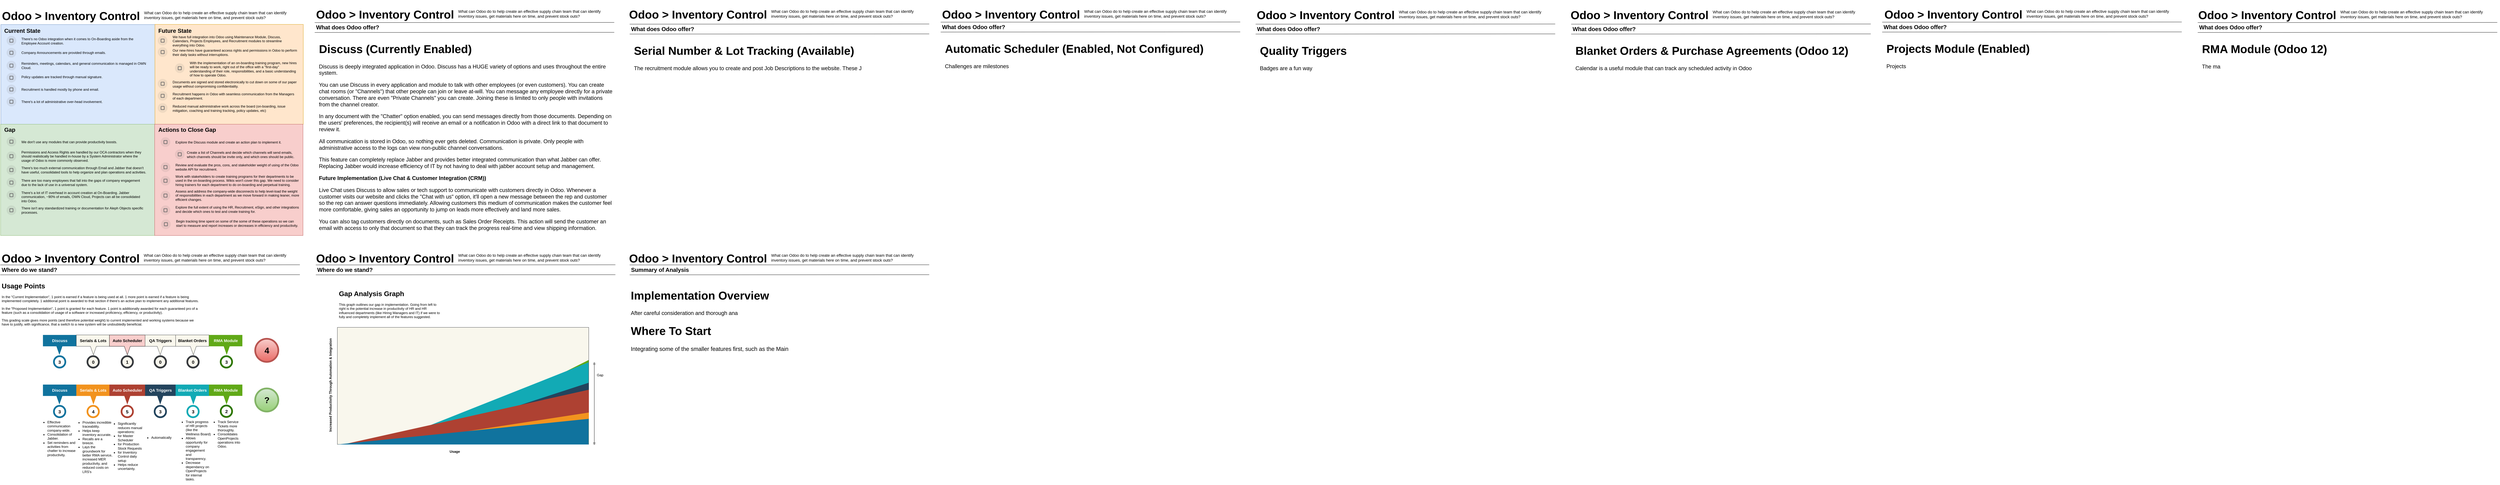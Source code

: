 <mxfile pages="1" version="11.2.8" type="github"><diagram id="OUOehhL8WFchSSpcXjxX" name="Page-1"><mxGraphModel dx="1673" dy="919" grid="1" gridSize="10" guides="1" tooltips="1" connect="1" arrows="1" fold="1" page="1" pageScale="1" pageWidth="1100" pageHeight="850" math="0" shadow="0"><root><mxCell id="0"/><mxCell id="1" parent="0"/><mxCell id="Wtgg8wzVG4YzeT6x6Ep6-89" value="" style="rounded=0;whiteSpace=wrap;html=1;fillColor=#f9f7ed;strokeColor=#36393d;gradientColor=none;" parent="1" vertex="1"><mxGeometry x="1199.5" y="1147.5" width="881" height="410" as="geometry"/></mxCell><mxCell id="Wtgg8wzVG4YzeT6x6Ep6-133" value="" style="verticalLabelPosition=bottom;verticalAlign=top;html=1;shape=mxgraph.basic.orthogonal_triangle;fillColor=#60a917;align=center;rotation=-90;shadow=0;fontSize=14;fontStyle=1;strokeColor=none;spacingTop=5;fontColor=#ffffff;" parent="1" vertex="1"><mxGeometry x="1638" y="1115" width="295" height="589" as="geometry"/></mxCell><mxCell id="Wtgg8wzVG4YzeT6x6Ep6-103" value="" style="verticalLabelPosition=bottom;verticalAlign=top;html=1;shape=mxgraph.basic.orthogonal_triangle;fillColor=#12AAB5;align=center;rotation=-90;shadow=0;fontSize=14;fontStyle=1;strokeColor=none;spacingTop=5;fontColor=#ffffff;" parent="1" vertex="1"><mxGeometry x="1575" y="1052" width="287" height="723" as="geometry"/></mxCell><mxCell id="Wtgg8wzVG4YzeT6x6Ep6-101" value="" style="verticalLabelPosition=bottom;verticalAlign=top;html=1;shape=mxgraph.basic.orthogonal_triangle;fillColor=#23445D;align=center;rotation=-90;shadow=0;fontSize=14;fontStyle=1;strokeColor=none;spacingTop=5;fontColor=#ffffff;" parent="1" vertex="1"><mxGeometry x="1643" y="1119" width="215" height="660" as="geometry"/></mxCell><mxCell id="Wtgg8wzVG4YzeT6x6Ep6-100" value="" style="verticalLabelPosition=bottom;verticalAlign=top;html=1;shape=mxgraph.basic.orthogonal_triangle;fillColor=#AE4132;align=center;rotation=-90;shadow=0;fontSize=14;fontStyle=1;strokeColor=none;spacingTop=5;fontColor=#ffffff;" parent="1" vertex="1"><mxGeometry x="1557" y="1033" width="191" height="857" as="geometry"/></mxCell><mxCell id="cZItH4RGczlgt5LyqYbT-1" value="" style="rounded=0;whiteSpace=wrap;html=1;fillColor=#dae8fc;strokeColor=#6c8ebf;" parent="1" vertex="1"><mxGeometry x="20" y="86" width="540" height="350" as="geometry"/></mxCell><mxCell id="cZItH4RGczlgt5LyqYbT-2" value="" style="rounded=0;whiteSpace=wrap;html=1;fillColor=#ffe6cc;strokeColor=#d79b00;" parent="1" vertex="1"><mxGeometry x="560" y="85.5" width="520" height="350" as="geometry"/></mxCell><mxCell id="cZItH4RGczlgt5LyqYbT-3" value="" style="rounded=0;whiteSpace=wrap;html=1;fillColor=#d5e8d4;strokeColor=#82b366;" parent="1" vertex="1"><mxGeometry x="19" y="435.5" width="540" height="390" as="geometry"/></mxCell><mxCell id="cZItH4RGczlgt5LyqYbT-4" value="" style="rounded=0;whiteSpace=wrap;html=1;fillColor=#f8cecc;strokeColor=#b85450;" parent="1" vertex="1"><mxGeometry x="559" y="435.5" width="520" height="390" as="geometry"/></mxCell><mxCell id="cZItH4RGczlgt5LyqYbT-7" value="Current State" style="text;html=1;strokeColor=none;fillColor=none;align=left;verticalAlign=middle;whiteSpace=wrap;rounded=0;fontSize=20;fontStyle=1" parent="1" vertex="1"><mxGeometry x="30" y="97" width="520" height="20" as="geometry"/></mxCell><mxCell id="cZItH4RGczlgt5LyqYbT-8" value="Future State" style="text;html=1;strokeColor=none;fillColor=none;align=left;verticalAlign=middle;whiteSpace=wrap;rounded=0;fontSize=20;fontStyle=1" parent="1" vertex="1"><mxGeometry x="570" y="97" width="500" height="20" as="geometry"/></mxCell><mxCell id="cZItH4RGczlgt5LyqYbT-9" value="Gap" style="text;html=1;strokeColor=none;fillColor=none;align=left;verticalAlign=middle;whiteSpace=wrap;rounded=0;fontSize=20;fontStyle=1" parent="1" vertex="1"><mxGeometry x="30" y="444" width="500" height="20" as="geometry"/></mxCell><mxCell id="cZItH4RGczlgt5LyqYbT-10" value="Actions to Close Gap" style="text;html=1;strokeColor=none;fillColor=none;align=left;verticalAlign=middle;whiteSpace=wrap;rounded=0;fontSize=20;fontStyle=1" parent="1" vertex="1"><mxGeometry x="570" y="444" width="500" height="20" as="geometry"/></mxCell><mxCell id="cZItH4RGczlgt5LyqYbT-12" value="" style="shape=ellipse;labelPosition=right;align=left;strokeColor=none;fillColor=#666666;opacity=10;fontSize=20;" parent="1" vertex="1"><mxGeometry x="40" y="125.5" width="34" height="34" as="geometry"/></mxCell><mxCell id="cZItH4RGczlgt5LyqYbT-13" value="" style="dashed=0;labelPosition=right;align=left;shape=mxgraph.gmdl.checkbox;strokeColor=#666666;fillColor=none;strokeWidth=2;" parent="cZItH4RGczlgt5LyqYbT-12" vertex="1"><mxGeometry x="11.333" y="11.333" width="11.333" height="11.333" as="geometry"/></mxCell><mxCell id="cZItH4RGczlgt5LyqYbT-19" value="There's no Odoo integration when it comes to On-Boarding aside from the Employee Account creation." style="text;html=1;strokeColor=none;fillColor=none;align=left;verticalAlign=middle;whiteSpace=wrap;rounded=0;fontSize=12;" parent="1" vertex="1"><mxGeometry x="90" y="127" width="440" height="33" as="geometry"/></mxCell><mxCell id="cZItH4RGczlgt5LyqYbT-32" value="What can Odoo do to help create an effective supply chain team that can identify inventory issues, get materials here on time, and prevent stock outs?" style="text;html=1;strokeColor=none;fillColor=none;align=left;verticalAlign=middle;whiteSpace=wrap;rounded=0;fontSize=14;" parent="1" vertex="1"><mxGeometry x="520" y="30" width="560" height="46" as="geometry"/></mxCell><mxCell id="cZItH4RGczlgt5LyqYbT-33" value="&lt;h1&gt;Odoo &amp;gt; Inventory Control&lt;/h1&gt;" style="text;html=1;strokeColor=none;fillColor=none;spacing=5;spacingTop=-20;whiteSpace=wrap;overflow=hidden;rounded=0;fontSize=20;align=left;" parent="1" vertex="1"><mxGeometry x="19" y="15" width="511" height="66" as="geometry"/></mxCell><mxCell id="cZItH4RGczlgt5LyqYbT-34" value="Company Announcements are provided through emails." style="text;html=1;strokeColor=none;fillColor=none;align=left;verticalAlign=middle;whiteSpace=wrap;rounded=0;fontSize=12;" parent="1" vertex="1"><mxGeometry x="90" y="170" width="440" height="30" as="geometry"/></mxCell><mxCell id="cZItH4RGczlgt5LyqYbT-35" value="Reminders, meetings, calendars, and general communication is managed in OWN Cloud." style="text;html=1;strokeColor=none;fillColor=none;align=left;verticalAlign=middle;whiteSpace=wrap;rounded=0;fontSize=12;" parent="1" vertex="1"><mxGeometry x="90" y="210" width="440" height="40" as="geometry"/></mxCell><mxCell id="cZItH4RGczlgt5LyqYbT-36" value="" style="shape=ellipse;labelPosition=right;align=left;strokeColor=none;fillColor=#666666;opacity=10;fontSize=20;" parent="1" vertex="1"><mxGeometry x="40" y="168" width="34" height="34" as="geometry"/></mxCell><mxCell id="cZItH4RGczlgt5LyqYbT-37" value="" style="dashed=0;labelPosition=right;align=left;shape=mxgraph.gmdl.checkbox;strokeColor=#666666;fillColor=none;strokeWidth=2;" parent="cZItH4RGczlgt5LyqYbT-36" vertex="1"><mxGeometry x="11.333" y="11.333" width="11.333" height="11.333" as="geometry"/></mxCell><mxCell id="cZItH4RGczlgt5LyqYbT-38" value="" style="shape=ellipse;labelPosition=right;align=left;strokeColor=none;fillColor=#666666;opacity=10;fontSize=20;" parent="1" vertex="1"><mxGeometry x="40" y="213" width="34" height="34" as="geometry"/></mxCell><mxCell id="cZItH4RGczlgt5LyqYbT-39" value="" style="dashed=0;labelPosition=right;align=left;shape=mxgraph.gmdl.checkbox;strokeColor=#666666;fillColor=none;strokeWidth=2;" parent="cZItH4RGczlgt5LyqYbT-38" vertex="1"><mxGeometry x="11.333" y="11.333" width="11.333" height="11.333" as="geometry"/></mxCell><mxCell id="cZItH4RGczlgt5LyqYbT-40" value="Policy updates are tracked through manual signature." style="text;html=1;strokeColor=none;fillColor=none;align=left;verticalAlign=middle;whiteSpace=wrap;rounded=0;fontSize=12;" parent="1" vertex="1"><mxGeometry x="90" y="250" width="440" height="40" as="geometry"/></mxCell><mxCell id="cZItH4RGczlgt5LyqYbT-41" value="" style="shape=ellipse;labelPosition=right;align=left;strokeColor=none;fillColor=#666666;opacity=10;fontSize=20;" parent="1" vertex="1"><mxGeometry x="40" y="255.5" width="34" height="34" as="geometry"/></mxCell><mxCell id="cZItH4RGczlgt5LyqYbT-42" value="" style="dashed=0;labelPosition=right;align=left;shape=mxgraph.gmdl.checkbox;strokeColor=#666666;fillColor=none;strokeWidth=2;" parent="cZItH4RGczlgt5LyqYbT-41" vertex="1"><mxGeometry x="11.333" y="11.333" width="11.333" height="11.333" as="geometry"/></mxCell><mxCell id="cZItH4RGczlgt5LyqYbT-43" value="Recruitment is handled mostly by phone and email." style="text;html=1;strokeColor=none;fillColor=none;align=left;verticalAlign=middle;whiteSpace=wrap;rounded=0;fontSize=12;" parent="1" vertex="1"><mxGeometry x="90" y="293.5" width="440" height="40" as="geometry"/></mxCell><mxCell id="cZItH4RGczlgt5LyqYbT-44" value="" style="shape=ellipse;labelPosition=right;align=left;strokeColor=none;fillColor=#666666;opacity=10;fontSize=20;" parent="1" vertex="1"><mxGeometry x="40" y="296.5" width="34" height="34" as="geometry"/></mxCell><mxCell id="cZItH4RGczlgt5LyqYbT-45" value="" style="dashed=0;labelPosition=right;align=left;shape=mxgraph.gmdl.checkbox;strokeColor=#666666;fillColor=none;strokeWidth=2;" parent="cZItH4RGczlgt5LyqYbT-44" vertex="1"><mxGeometry x="11.333" y="11.333" width="11.333" height="11.333" as="geometry"/></mxCell><mxCell id="cZItH4RGczlgt5LyqYbT-46" value="There's a lot of administrative over-head involvement." style="text;html=1;strokeColor=none;fillColor=none;align=left;verticalAlign=middle;whiteSpace=wrap;rounded=0;fontSize=12;" parent="1" vertex="1"><mxGeometry x="90" y="336.5" width="440" height="40" as="geometry"/></mxCell><mxCell id="cZItH4RGczlgt5LyqYbT-47" value="" style="shape=ellipse;labelPosition=right;align=left;strokeColor=none;fillColor=#666666;opacity=10;fontSize=20;" parent="1" vertex="1"><mxGeometry x="40" y="339.5" width="34" height="34" as="geometry"/></mxCell><mxCell id="cZItH4RGczlgt5LyqYbT-48" value="" style="dashed=0;labelPosition=right;align=left;shape=mxgraph.gmdl.checkbox;strokeColor=#666666;fillColor=none;strokeWidth=2;" parent="cZItH4RGczlgt5LyqYbT-47" vertex="1"><mxGeometry x="11.333" y="11.333" width="11.333" height="11.333" as="geometry"/></mxCell><mxCell id="cZItH4RGczlgt5LyqYbT-51" value="" style="shape=ellipse;labelPosition=right;align=left;strokeColor=none;fillColor=#666666;opacity=10;fontSize=20;" parent="1" vertex="1"><mxGeometry x="570" y="125.5" width="34" height="34" as="geometry"/></mxCell><mxCell id="cZItH4RGczlgt5LyqYbT-52" value="" style="dashed=0;labelPosition=right;align=left;shape=mxgraph.gmdl.checkbox;strokeColor=#666666;fillColor=none;strokeWidth=2;" parent="cZItH4RGczlgt5LyqYbT-51" vertex="1"><mxGeometry x="11.333" y="11.333" width="11.333" height="11.333" as="geometry"/></mxCell><mxCell id="cZItH4RGczlgt5LyqYbT-53" value="We have full integration into Odoo using Maintenance Module, Discuss, Calendars, Projects Employees, and Recruitment modules to streamline everything into Odoo." style="text;html=1;strokeColor=none;fillColor=none;align=left;verticalAlign=middle;whiteSpace=wrap;rounded=0;fontSize=12;" parent="1" vertex="1"><mxGeometry x="620" y="127" width="440" height="33" as="geometry"/></mxCell><mxCell id="cZItH4RGczlgt5LyqYbT-54" value="" style="shape=ellipse;labelPosition=right;align=left;strokeColor=none;fillColor=#666666;opacity=10;fontSize=20;" parent="1" vertex="1"><mxGeometry x="570" y="165.5" width="34" height="34" as="geometry"/></mxCell><mxCell id="cZItH4RGczlgt5LyqYbT-55" value="" style="dashed=0;labelPosition=right;align=left;shape=mxgraph.gmdl.checkbox;strokeColor=#666666;fillColor=none;strokeWidth=2;" parent="cZItH4RGczlgt5LyqYbT-54" vertex="1"><mxGeometry x="11.333" y="11.333" width="11.333" height="11.333" as="geometry"/></mxCell><mxCell id="cZItH4RGczlgt5LyqYbT-56" value="Our new-hires have guaranteed access rights and permissions in Odoo to perform their daily tasks without interruptions." style="text;html=1;strokeColor=none;fillColor=none;align=left;verticalAlign=middle;whiteSpace=wrap;rounded=0;fontSize=12;" parent="1" vertex="1"><mxGeometry x="620" y="167" width="440" height="33" as="geometry"/></mxCell><mxCell id="cZItH4RGczlgt5LyqYbT-57" value="" style="shape=ellipse;labelPosition=right;align=left;strokeColor=none;fillColor=#666666;opacity=10;fontSize=20;" parent="1" vertex="1"><mxGeometry x="630" y="222" width="34" height="34" as="geometry"/></mxCell><mxCell id="cZItH4RGczlgt5LyqYbT-58" value="" style="dashed=0;labelPosition=right;align=left;shape=mxgraph.gmdl.checkbox;strokeColor=#666666;fillColor=none;strokeWidth=2;" parent="cZItH4RGczlgt5LyqYbT-57" vertex="1"><mxGeometry x="11.333" y="11.333" width="11.333" height="11.333" as="geometry"/></mxCell><mxCell id="cZItH4RGczlgt5LyqYbT-59" value="With the implementation of an on-boarding training program, new hires will be ready to work, right out of the office with a &quot;first-day&quot; understanding of their role, responsibilities, and a basic understanding of how to operate Odoo." style="text;html=1;strokeColor=none;fillColor=none;align=left;verticalAlign=middle;whiteSpace=wrap;rounded=0;fontSize=12;" parent="1" vertex="1"><mxGeometry x="680" y="214" width="380" height="56" as="geometry"/></mxCell><mxCell id="cZItH4RGczlgt5LyqYbT-60" value="" style="shape=ellipse;labelPosition=right;align=left;strokeColor=none;fillColor=#666666;opacity=10;fontSize=20;" parent="1" vertex="1"><mxGeometry x="570" y="276.5" width="34" height="34" as="geometry"/></mxCell><mxCell id="cZItH4RGczlgt5LyqYbT-61" value="" style="dashed=0;labelPosition=right;align=left;shape=mxgraph.gmdl.checkbox;strokeColor=#666666;fillColor=none;strokeWidth=2;" parent="cZItH4RGczlgt5LyqYbT-60" vertex="1"><mxGeometry x="11.333" y="11.333" width="11.333" height="11.333" as="geometry"/></mxCell><mxCell id="cZItH4RGczlgt5LyqYbT-62" value="Documents are signed and stored electronically to cut down on some of our paper usage without compromising confidentiality." style="text;html=1;strokeColor=none;fillColor=none;align=left;verticalAlign=middle;whiteSpace=wrap;rounded=0;fontSize=12;" parent="1" vertex="1"><mxGeometry x="620" y="278" width="440" height="33" as="geometry"/></mxCell><mxCell id="cZItH4RGczlgt5LyqYbT-63" value="" style="shape=ellipse;labelPosition=right;align=left;strokeColor=none;fillColor=#666666;opacity=10;fontSize=20;" parent="1" vertex="1"><mxGeometry x="570" y="319" width="34" height="34" as="geometry"/></mxCell><mxCell id="cZItH4RGczlgt5LyqYbT-64" value="" style="dashed=0;labelPosition=right;align=left;shape=mxgraph.gmdl.checkbox;strokeColor=#666666;fillColor=none;strokeWidth=2;" parent="cZItH4RGczlgt5LyqYbT-63" vertex="1"><mxGeometry x="11.333" y="11.333" width="11.333" height="11.333" as="geometry"/></mxCell><mxCell id="cZItH4RGczlgt5LyqYbT-65" value="Recruitment happens in Odoo with seamless communication from the Managers of each department." style="text;html=1;strokeColor=none;fillColor=none;align=left;verticalAlign=middle;whiteSpace=wrap;rounded=0;fontSize=12;" parent="1" vertex="1"><mxGeometry x="620" y="320.5" width="440" height="33" as="geometry"/></mxCell><mxCell id="cZItH4RGczlgt5LyqYbT-66" value="" style="shape=ellipse;labelPosition=right;align=left;strokeColor=none;fillColor=#666666;opacity=10;fontSize=20;" parent="1" vertex="1"><mxGeometry x="570" y="361.5" width="34" height="34" as="geometry"/></mxCell><mxCell id="cZItH4RGczlgt5LyqYbT-67" value="" style="dashed=0;labelPosition=right;align=left;shape=mxgraph.gmdl.checkbox;strokeColor=#666666;fillColor=none;strokeWidth=2;" parent="cZItH4RGczlgt5LyqYbT-66" vertex="1"><mxGeometry x="11.333" y="11.333" width="11.333" height="11.333" as="geometry"/></mxCell><mxCell id="cZItH4RGczlgt5LyqYbT-68" value="Reduced manual administrative work across the board (on-boarding, issue mitigation, coaching and training tracking, policy updates, etc)" style="text;html=1;strokeColor=none;fillColor=none;align=left;verticalAlign=middle;whiteSpace=wrap;rounded=0;fontSize=12;" parent="1" vertex="1"><mxGeometry x="620" y="363" width="440" height="33" as="geometry"/></mxCell><mxCell id="cZItH4RGczlgt5LyqYbT-69" value="" style="shape=ellipse;labelPosition=right;align=left;strokeColor=none;fillColor=#666666;opacity=10;fontSize=20;" parent="1" vertex="1"><mxGeometry x="40" y="479.5" width="34" height="34" as="geometry"/></mxCell><mxCell id="cZItH4RGczlgt5LyqYbT-70" value="" style="dashed=0;labelPosition=right;align=left;shape=mxgraph.gmdl.checkbox;strokeColor=#666666;fillColor=none;strokeWidth=2;" parent="cZItH4RGczlgt5LyqYbT-69" vertex="1"><mxGeometry x="11.333" y="11.333" width="11.333" height="11.333" as="geometry"/></mxCell><mxCell id="cZItH4RGczlgt5LyqYbT-71" value="We don't use any modules that can provide productivity boosts." style="text;html=1;strokeColor=none;fillColor=none;align=left;verticalAlign=middle;whiteSpace=wrap;rounded=0;fontSize=12;" parent="1" vertex="1"><mxGeometry x="90" y="481" width="440" height="33" as="geometry"/></mxCell><mxCell id="cZItH4RGczlgt5LyqYbT-72" value="" style="shape=ellipse;labelPosition=right;align=left;strokeColor=none;fillColor=#666666;opacity=10;fontSize=20;" parent="1" vertex="1"><mxGeometry x="40" y="530.5" width="34" height="34" as="geometry"/></mxCell><mxCell id="cZItH4RGczlgt5LyqYbT-73" value="" style="dashed=0;labelPosition=right;align=left;shape=mxgraph.gmdl.checkbox;strokeColor=#666666;fillColor=none;strokeWidth=2;" parent="cZItH4RGczlgt5LyqYbT-72" vertex="1"><mxGeometry x="11.333" y="11.333" width="11.333" height="11.333" as="geometry"/></mxCell><mxCell id="cZItH4RGczlgt5LyqYbT-74" value="Permissions and Access Rights are handled by our OCA contractors when they should realistically be handled in-house by a System Administrator where the usage of Odoo is more commonly observed." style="text;html=1;strokeColor=none;fillColor=none;align=left;verticalAlign=middle;whiteSpace=wrap;rounded=0;fontSize=12;" parent="1" vertex="1"><mxGeometry x="90" y="525" width="440" height="45" as="geometry"/></mxCell><mxCell id="cZItH4RGczlgt5LyqYbT-75" value="" style="shape=ellipse;labelPosition=right;align=left;strokeColor=none;fillColor=#666666;opacity=10;fontSize=20;" parent="1" vertex="1"><mxGeometry x="40" y="579" width="34" height="34" as="geometry"/></mxCell><mxCell id="cZItH4RGczlgt5LyqYbT-76" value="" style="dashed=0;labelPosition=right;align=left;shape=mxgraph.gmdl.checkbox;strokeColor=#666666;fillColor=none;strokeWidth=2;" parent="cZItH4RGczlgt5LyqYbT-75" vertex="1"><mxGeometry x="11.333" y="11.333" width="11.333" height="11.333" as="geometry"/></mxCell><mxCell id="cZItH4RGczlgt5LyqYbT-77" value="There's too much external communication through Email and Jabber that doesn't have useful, consolidated tools to help organize and plan operations and activities." style="text;html=1;strokeColor=none;fillColor=none;align=left;verticalAlign=middle;whiteSpace=wrap;rounded=0;fontSize=12;" parent="1" vertex="1"><mxGeometry x="90" y="581" width="440" height="29" as="geometry"/></mxCell><mxCell id="cZItH4RGczlgt5LyqYbT-78" value="" style="shape=ellipse;labelPosition=right;align=left;strokeColor=none;fillColor=#666666;opacity=10;fontSize=20;" parent="1" vertex="1"><mxGeometry x="40" y="623" width="34" height="34" as="geometry"/></mxCell><mxCell id="cZItH4RGczlgt5LyqYbT-79" value="" style="dashed=0;labelPosition=right;align=left;shape=mxgraph.gmdl.checkbox;strokeColor=#666666;fillColor=none;strokeWidth=2;" parent="cZItH4RGczlgt5LyqYbT-78" vertex="1"><mxGeometry x="11.333" y="11.333" width="11.333" height="11.333" as="geometry"/></mxCell><mxCell id="cZItH4RGczlgt5LyqYbT-80" value="There are too many employees that fall into the gaps of company engagement due to the lack of use in a universal system." style="text;html=1;strokeColor=none;fillColor=none;align=left;verticalAlign=middle;whiteSpace=wrap;rounded=0;fontSize=12;" parent="1" vertex="1"><mxGeometry x="90" y="625" width="440" height="30" as="geometry"/></mxCell><mxCell id="cZItH4RGczlgt5LyqYbT-81" value="" style="shape=ellipse;labelPosition=right;align=left;strokeColor=none;fillColor=#666666;opacity=10;fontSize=20;" parent="1" vertex="1"><mxGeometry x="40" y="667" width="34" height="34" as="geometry"/></mxCell><mxCell id="cZItH4RGczlgt5LyqYbT-82" value="" style="dashed=0;labelPosition=right;align=left;shape=mxgraph.gmdl.checkbox;strokeColor=#666666;fillColor=none;strokeWidth=2;" parent="cZItH4RGczlgt5LyqYbT-81" vertex="1"><mxGeometry x="11.333" y="11.333" width="11.333" height="11.333" as="geometry"/></mxCell><mxCell id="cZItH4RGczlgt5LyqYbT-83" value="There's a lot of IT overhead in account creation at On-Boarding. Jabber communication, ~90% of emails, OWN Cloud, Projects can all be consolidated into Odoo." style="text;html=1;strokeColor=none;fillColor=none;align=left;verticalAlign=middle;whiteSpace=wrap;rounded=0;fontSize=12;" parent="1" vertex="1"><mxGeometry x="90" y="669" width="440" height="41" as="geometry"/></mxCell><mxCell id="NRqxcImHiHVD9mIpwpy8-1" value="" style="shape=ellipse;labelPosition=right;align=left;strokeColor=none;fillColor=#666666;opacity=10;fontSize=20;" parent="1" vertex="1"><mxGeometry x="40" y="720" width="34" height="34" as="geometry"/></mxCell><mxCell id="NRqxcImHiHVD9mIpwpy8-2" value="" style="dashed=0;labelPosition=right;align=left;shape=mxgraph.gmdl.checkbox;strokeColor=#666666;fillColor=none;strokeWidth=2;" parent="NRqxcImHiHVD9mIpwpy8-1" vertex="1"><mxGeometry x="11.333" y="11.333" width="11.333" height="11.333" as="geometry"/></mxCell><mxCell id="NRqxcImHiHVD9mIpwpy8-3" value="There isn't any standardized training or documentation for Aleph Objects specific processes." style="text;html=1;strokeColor=none;fillColor=none;align=left;verticalAlign=middle;whiteSpace=wrap;rounded=0;fontSize=12;" parent="1" vertex="1"><mxGeometry x="90" y="722" width="440" height="30" as="geometry"/></mxCell><mxCell id="NRqxcImHiHVD9mIpwpy8-4" value="" style="shape=ellipse;labelPosition=right;align=left;strokeColor=none;fillColor=#666666;opacity=10;fontSize=20;" parent="1" vertex="1"><mxGeometry x="580" y="481" width="34" height="34" as="geometry"/></mxCell><mxCell id="NRqxcImHiHVD9mIpwpy8-5" value="" style="dashed=0;labelPosition=right;align=left;shape=mxgraph.gmdl.checkbox;strokeColor=#666666;fillColor=none;strokeWidth=2;" parent="NRqxcImHiHVD9mIpwpy8-4" vertex="1"><mxGeometry x="11.333" y="11.333" width="11.333" height="11.333" as="geometry"/></mxCell><mxCell id="NRqxcImHiHVD9mIpwpy8-6" value="Explore the Discuss module and create an action plan to implement it." style="text;html=1;strokeColor=none;fillColor=none;align=left;verticalAlign=middle;whiteSpace=wrap;rounded=0;fontSize=12;" parent="1" vertex="1"><mxGeometry x="630" y="482.5" width="440" height="33" as="geometry"/></mxCell><mxCell id="NRqxcImHiHVD9mIpwpy8-7" value="" style="shape=ellipse;labelPosition=right;align=left;strokeColor=none;fillColor=#666666;opacity=10;fontSize=20;" parent="1" vertex="1"><mxGeometry x="630" y="524" width="34" height="34" as="geometry"/></mxCell><mxCell id="NRqxcImHiHVD9mIpwpy8-8" value="" style="dashed=0;labelPosition=right;align=left;shape=mxgraph.gmdl.checkbox;strokeColor=#666666;fillColor=none;strokeWidth=2;" parent="NRqxcImHiHVD9mIpwpy8-7" vertex="1"><mxGeometry x="11.333" y="11.333" width="11.333" height="11.333" as="geometry"/></mxCell><mxCell id="NRqxcImHiHVD9mIpwpy8-9" value="Create a list of Channels and decide which channels will send emails, which channels should be invite only, and which ones should be public." style="text;html=1;strokeColor=none;fillColor=none;align=left;verticalAlign=middle;whiteSpace=wrap;rounded=0;fontSize=12;" parent="1" vertex="1"><mxGeometry x="670" y="519" width="400" height="45" as="geometry"/></mxCell><mxCell id="NRqxcImHiHVD9mIpwpy8-10" value="" style="shape=ellipse;labelPosition=right;align=left;strokeColor=none;fillColor=#666666;opacity=10;fontSize=20;" parent="1" vertex="1"><mxGeometry x="580" y="569" width="34" height="34" as="geometry"/></mxCell><mxCell id="NRqxcImHiHVD9mIpwpy8-11" value="" style="dashed=0;labelPosition=right;align=left;shape=mxgraph.gmdl.checkbox;strokeColor=#666666;fillColor=none;strokeWidth=2;" parent="NRqxcImHiHVD9mIpwpy8-10" vertex="1"><mxGeometry x="11.333" y="11.333" width="11.333" height="11.333" as="geometry"/></mxCell><mxCell id="NRqxcImHiHVD9mIpwpy8-12" value="Review and evaluate the pros, cons, and stakeholder weight of using of the Odoo website API for recruitment." style="text;html=1;strokeColor=none;fillColor=none;align=left;verticalAlign=middle;whiteSpace=wrap;rounded=0;fontSize=12;" parent="1" vertex="1"><mxGeometry x="630" y="571" width="440" height="29" as="geometry"/></mxCell><mxCell id="NRqxcImHiHVD9mIpwpy8-13" value="" style="shape=ellipse;labelPosition=right;align=left;strokeColor=none;fillColor=#666666;opacity=10;fontSize=20;" parent="1" vertex="1"><mxGeometry x="580" y="616.5" width="34" height="34" as="geometry"/></mxCell><mxCell id="NRqxcImHiHVD9mIpwpy8-14" value="" style="dashed=0;labelPosition=right;align=left;shape=mxgraph.gmdl.checkbox;strokeColor=#666666;fillColor=none;strokeWidth=2;" parent="NRqxcImHiHVD9mIpwpy8-13" vertex="1"><mxGeometry x="11.333" y="11.333" width="11.333" height="11.333" as="geometry"/></mxCell><mxCell id="NRqxcImHiHVD9mIpwpy8-16" value="" style="shape=ellipse;labelPosition=right;align=left;strokeColor=none;fillColor=#666666;opacity=10;fontSize=20;" parent="1" vertex="1"><mxGeometry x="580" y="668.5" width="34" height="34" as="geometry"/></mxCell><mxCell id="NRqxcImHiHVD9mIpwpy8-17" value="" style="dashed=0;labelPosition=right;align=left;shape=mxgraph.gmdl.checkbox;strokeColor=#666666;fillColor=none;strokeWidth=2;" parent="NRqxcImHiHVD9mIpwpy8-16" vertex="1"><mxGeometry x="11.333" y="11.333" width="11.333" height="11.333" as="geometry"/></mxCell><mxCell id="NRqxcImHiHVD9mIpwpy8-18" value="Assess and address the company-wide disconnects to help level-load the weight of responsibilities in each department as we move forward in making leaner, more efficient changes." style="text;html=1;strokeColor=none;fillColor=none;align=left;verticalAlign=middle;whiteSpace=wrap;rounded=0;fontSize=12;" parent="1" vertex="1"><mxGeometry x="630" y="666" width="440" height="38" as="geometry"/></mxCell><mxCell id="NRqxcImHiHVD9mIpwpy8-19" value="" style="shape=ellipse;labelPosition=right;align=left;strokeColor=none;fillColor=#666666;opacity=10;fontSize=20;" parent="1" vertex="1"><mxGeometry x="580" y="720" width="34" height="34" as="geometry"/></mxCell><mxCell id="NRqxcImHiHVD9mIpwpy8-20" value="" style="dashed=0;labelPosition=right;align=left;shape=mxgraph.gmdl.checkbox;strokeColor=#666666;fillColor=none;strokeWidth=2;" parent="NRqxcImHiHVD9mIpwpy8-19" vertex="1"><mxGeometry x="11.333" y="11.333" width="11.333" height="11.333" as="geometry"/></mxCell><mxCell id="NRqxcImHiHVD9mIpwpy8-22" value="Work with stakeholders to create training programs for their departments to be used in the on-boarding process. Wikis won't cover this gap. We need to consider hiring trainers for each department to do on-boarding and perpetual training." style="text;html=1;strokeColor=none;fillColor=none;align=left;verticalAlign=middle;whiteSpace=wrap;rounded=0;fontSize=12;" parent="1" vertex="1"><mxGeometry x="630" y="611" width="440" height="44" as="geometry"/></mxCell><mxCell id="NRqxcImHiHVD9mIpwpy8-23" value="Explore the full extent of using the HR, Recruitment, eSign, and other integrations and decide which ones to test and create training for." style="text;html=1;strokeColor=none;fillColor=none;align=left;verticalAlign=middle;whiteSpace=wrap;rounded=0;fontSize=12;" parent="1" vertex="1"><mxGeometry x="630" y="715" width="440" height="38" as="geometry"/></mxCell><mxCell id="NRqxcImHiHVD9mIpwpy8-24" value="" style="shape=ellipse;labelPosition=right;align=left;strokeColor=none;fillColor=#666666;opacity=10;fontSize=20;" parent="1" vertex="1"><mxGeometry x="581.5" y="769" width="34" height="34" as="geometry"/></mxCell><mxCell id="NRqxcImHiHVD9mIpwpy8-25" value="" style="dashed=0;labelPosition=right;align=left;shape=mxgraph.gmdl.checkbox;strokeColor=#666666;fillColor=none;strokeWidth=2;" parent="NRqxcImHiHVD9mIpwpy8-24" vertex="1"><mxGeometry x="11.333" y="11.333" width="11.333" height="11.333" as="geometry"/></mxCell><mxCell id="NRqxcImHiHVD9mIpwpy8-26" value="Begin tracking time spent on some of the some of these operations so we can start to measure and report increases or decreases in efficiency and productivity." style="text;html=1;strokeColor=none;fillColor=none;align=left;verticalAlign=middle;whiteSpace=wrap;rounded=0;fontSize=12;" parent="1" vertex="1"><mxGeometry x="631.5" y="764" width="440" height="38" as="geometry"/></mxCell><mxCell id="NRqxcImHiHVD9mIpwpy8-31" value="&lt;h1 style=&quot;font-size: 20px;&quot;&gt;What does Odoo offer?&lt;/h1&gt;" style="text;html=1;spacing=5;spacingTop=-20;whiteSpace=wrap;overflow=hidden;rounded=0;fontSize=20;align=left;" parent="1" vertex="1"><mxGeometry x="1120" y="81" width="440" height="32" as="geometry"/></mxCell><mxCell id="NRqxcImHiHVD9mIpwpy8-32" value="" style="shape=link;html=1;fontSize=20;width=34.706;" parent="1" edge="1"><mxGeometry width="50" height="50" relative="1" as="geometry"><mxPoint x="1120" y="96.5" as="sourcePoint"/><mxPoint x="2170" y="96" as="targetPoint"/></mxGeometry></mxCell><mxCell id="NRqxcImHiHVD9mIpwpy8-33" value="&lt;h1&gt;Discuss (Currently Enabled)&lt;/h1&gt;&lt;p style=&quot;font-size: 19px&quot;&gt;&lt;font style=&quot;font-size: 19px&quot;&gt;Discuss is deeply integrated application in Odoo. Discuss has a HUGE variety of options and uses throughout the entire system.&lt;/font&gt;&lt;/p&gt;&lt;p style=&quot;font-size: 19px&quot;&gt;&lt;font style=&quot;font-size: 19px&quot;&gt;You can use Discuss in every application and module to talk with other employees (or even customers). You can create chat rooms (or &quot;Channels&quot;) that other people can join or leave at-will. You can message any employee directly for a private conversation. There are even &quot;Private Channels&quot; you can create. Joining these is limited to only people with invitations from the channel creator.&amp;nbsp;&lt;/font&gt;&lt;/p&gt;&lt;p style=&quot;font-size: 19px&quot;&gt;&lt;font style=&quot;font-size: 19px&quot;&gt;In any document with the &quot;Chatter&quot; option enabled, you can send messages directly from those documents. Depending on the users' preferences, the recipient(s) will receive an email or a notification in Odoo with a direct link to that document to review it.&lt;/font&gt;&lt;/p&gt;&lt;p style=&quot;font-size: 19px&quot;&gt;All communication is stored in Odoo, so nothing ever gets deleted. Communication is private. Only people with administrative access to the logs can view non-public channel conversations.&lt;/p&gt;&lt;p style=&quot;font-size: 19px&quot;&gt;This feature can completely replace Jabber and provides better integrated communication than what Jabber can offer. Replacing Jabber would increase efficiency of IT by not having to deal with jabber account setup and management.&lt;/p&gt;&lt;p style=&quot;font-size: 19px&quot;&gt;&lt;b&gt;Future Implementation (Live Chat &amp;amp; Customer Integration (CRM))&lt;/b&gt;&lt;/p&gt;&lt;p style=&quot;font-size: 19px&quot;&gt;Live Chat uses Discuss to allow sales or tech support to communicate with customers directly in Odoo. Whenever a customer visits our website and clicks the &quot;Chat with us&quot; option, it'll open a new message between the rep and customer so the rep can answer questions immediately. Allowing customers this medium of communication makes the customer feel more comfortable, giving sales an opportunity to jump on leads more effectively and land more sales.&lt;/p&gt;&lt;p style=&quot;font-size: 19px&quot;&gt;You can also tag customers directly on documents, such as Sales Order Receipts. This action will send the customer an email with access to only that document so that they can track the progress real-time and view shipping information.&lt;/p&gt;" style="text;html=1;strokeColor=none;fillColor=none;spacing=5;spacingTop=-20;whiteSpace=wrap;overflow=hidden;rounded=0;fontSize=20;align=left;" parent="1" vertex="1"><mxGeometry x="1130" y="131" width="1041" height="689" as="geometry"/></mxCell><mxCell id="Wtgg8wzVG4YzeT6x6Ep6-8" value="&lt;h1 style=&quot;font-size: 20px;&quot;&gt;What does Odoo offer?&lt;/h1&gt;" style="text;html=1;spacing=5;spacingTop=-20;whiteSpace=wrap;overflow=hidden;rounded=0;fontSize=20;align=left;" parent="1" vertex="1"><mxGeometry x="2224" y="86.5" width="440" height="32" as="geometry"/></mxCell><mxCell id="Wtgg8wzVG4YzeT6x6Ep6-9" value="" style="shape=link;html=1;fontSize=20;width=34.706;" parent="1" edge="1"><mxGeometry width="50" height="50" relative="1" as="geometry"><mxPoint x="2224" y="102" as="sourcePoint"/><mxPoint x="3274" y="101.5" as="targetPoint"/></mxGeometry></mxCell><mxCell id="Wtgg8wzVG4YzeT6x6Ep6-10" value="&lt;h1&gt;Serial Number &amp;amp; Lot Tracking (Available)&lt;/h1&gt;&lt;p style=&quot;font-size: 19px&quot;&gt;The recruitment module allows you to create and post Job Descriptions to the website. These J&lt;br&gt;&lt;/p&gt;" style="text;html=1;strokeColor=none;fillColor=none;spacing=5;spacingTop=-20;whiteSpace=wrap;overflow=hidden;rounded=0;fontSize=20;align=left;" parent="1" vertex="1"><mxGeometry x="2234" y="136.5" width="1041" height="689" as="geometry"/></mxCell><mxCell id="Wtgg8wzVG4YzeT6x6Ep6-13" value="&lt;h1 style=&quot;font-size: 20px;&quot;&gt;What does Odoo offer?&lt;/h1&gt;" style="text;html=1;spacing=5;spacingTop=-20;whiteSpace=wrap;overflow=hidden;rounded=0;fontSize=20;align=left;" parent="1" vertex="1"><mxGeometry x="3314" y="79.5" width="440" height="32" as="geometry"/></mxCell><mxCell id="Wtgg8wzVG4YzeT6x6Ep6-14" value="" style="shape=link;html=1;fontSize=20;width=34.706;" parent="1" edge="1"><mxGeometry width="50" height="50" relative="1" as="geometry"><mxPoint x="3314" y="95" as="sourcePoint"/><mxPoint x="4364" y="94.5" as="targetPoint"/></mxGeometry></mxCell><mxCell id="Wtgg8wzVG4YzeT6x6Ep6-15" value="&lt;h1&gt;Automatic Scheduler (Enabled, Not Configured)&lt;/h1&gt;&lt;p style=&quot;font-size: 19px&quot;&gt;Challenges are milestones&lt;/p&gt;" style="text;html=1;strokeColor=none;fillColor=none;spacing=5;spacingTop=-20;whiteSpace=wrap;overflow=hidden;rounded=0;fontSize=20;align=left;" parent="1" vertex="1"><mxGeometry x="3324" y="129.5" width="1041" height="689" as="geometry"/></mxCell><mxCell id="Wtgg8wzVG4YzeT6x6Ep6-18" value="&lt;h1 style=&quot;font-size: 20px;&quot;&gt;What does Odoo offer?&lt;/h1&gt;" style="text;html=1;spacing=5;spacingTop=-20;whiteSpace=wrap;overflow=hidden;rounded=0;fontSize=20;align=left;" parent="1" vertex="1"><mxGeometry x="5524" y="86.5" width="440" height="32" as="geometry"/></mxCell><mxCell id="Wtgg8wzVG4YzeT6x6Ep6-19" value="" style="shape=link;html=1;fontSize=20;width=34.706;" parent="1" edge="1"><mxGeometry width="50" height="50" relative="1" as="geometry"><mxPoint x="5524" y="102" as="sourcePoint"/><mxPoint x="6574" y="101.5" as="targetPoint"/></mxGeometry></mxCell><mxCell id="Wtgg8wzVG4YzeT6x6Ep6-20" value="&lt;h1&gt;Blanket Orders &amp;amp; Purchase Agreements (Odoo 12)&lt;/h1&gt;&lt;p style=&quot;font-size: 19px&quot;&gt;Calendar is a useful module that can track any scheduled activity in Odoo&lt;/p&gt;" style="text;html=1;strokeColor=none;fillColor=none;spacing=5;spacingTop=-20;whiteSpace=wrap;overflow=hidden;rounded=0;fontSize=20;align=left;" parent="1" vertex="1"><mxGeometry x="5534" y="136.5" width="1041" height="689" as="geometry"/></mxCell><mxCell id="Wtgg8wzVG4YzeT6x6Ep6-23" value="&lt;h1 style=&quot;font-size: 20px;&quot;&gt;What does Odoo offer?&lt;/h1&gt;" style="text;html=1;spacing=5;spacingTop=-20;whiteSpace=wrap;overflow=hidden;rounded=0;fontSize=20;align=left;" parent="1" vertex="1"><mxGeometry x="6614" y="79.5" width="440" height="32" as="geometry"/></mxCell><mxCell id="Wtgg8wzVG4YzeT6x6Ep6-24" value="" style="shape=link;html=1;fontSize=20;width=34.706;" parent="1" edge="1"><mxGeometry width="50" height="50" relative="1" as="geometry"><mxPoint x="6614" y="95" as="sourcePoint"/><mxPoint x="7664" y="94.5" as="targetPoint"/></mxGeometry></mxCell><mxCell id="Wtgg8wzVG4YzeT6x6Ep6-25" value="&lt;h1&gt;Projects Module (Enabled)&lt;/h1&gt;&lt;p style=&quot;font-size: 19px&quot;&gt;Projects&amp;nbsp;&lt;/p&gt;" style="text;html=1;strokeColor=none;fillColor=none;spacing=5;spacingTop=-20;whiteSpace=wrap;overflow=hidden;rounded=0;fontSize=20;align=left;" parent="1" vertex="1"><mxGeometry x="6624" y="129.5" width="1041" height="689" as="geometry"/></mxCell><mxCell id="Wtgg8wzVG4YzeT6x6Ep6-28" value="&lt;h1 style=&quot;font-size: 20px;&quot;&gt;What does Odoo offer?&lt;/h1&gt;" style="text;html=1;spacing=5;spacingTop=-20;whiteSpace=wrap;overflow=hidden;rounded=0;fontSize=20;align=left;" parent="1" vertex="1"><mxGeometry x="4418" y="86.5" width="440" height="32" as="geometry"/></mxCell><mxCell id="Wtgg8wzVG4YzeT6x6Ep6-29" value="" style="shape=link;html=1;fontSize=20;width=34.706;" parent="1" edge="1"><mxGeometry width="50" height="50" relative="1" as="geometry"><mxPoint x="4418" y="102" as="sourcePoint"/><mxPoint x="5468" y="101.5" as="targetPoint"/></mxGeometry></mxCell><mxCell id="Wtgg8wzVG4YzeT6x6Ep6-30" value="&lt;h1&gt;Quality Triggers&lt;/h1&gt;&lt;p style=&quot;font-size: 19px&quot;&gt;Badges are a fun way&lt;/p&gt;" style="text;html=1;strokeColor=none;fillColor=none;spacing=5;spacingTop=-20;whiteSpace=wrap;overflow=hidden;rounded=0;fontSize=20;align=left;" parent="1" vertex="1"><mxGeometry x="4428" y="136.5" width="1041" height="689" as="geometry"/></mxCell><mxCell id="Wtgg8wzVG4YzeT6x6Ep6-31" value="Discuss" style="html=1;shape=mxgraph.infographic.barCallout;dx=57.67;dy=30.17;fillColor=#10739E;strokeColor=none;align=center;verticalAlign=top;fontSize=14;fontStyle=1;shadow=0;spacingTop=5;fontColor=#ffffff;" parent="1" vertex="1"><mxGeometry x="167.5" y="1174" width="117" height="70" as="geometry"/></mxCell><mxCell id="Wtgg8wzVG4YzeT6x6Ep6-32" value="Serials &amp;amp; Lots" style="html=1;shape=mxgraph.infographic.barCallout;dx=59.86;dy=30.1;fillColor=#f9f7ed;strokeColor=#36393d;align=center;verticalAlign=top;fontSize=14;fontStyle=1;shadow=0;spacingTop=5;fontColor=#000000;" parent="1" vertex="1"><mxGeometry x="284.5" y="1174" width="117" height="70" as="geometry"/></mxCell><mxCell id="Wtgg8wzVG4YzeT6x6Ep6-33" value="Auto Scheduler" style="html=1;shape=mxgraph.infographic.barCallout;dx=62.72;dy=30.17;fillColor=#f8cecc;strokeColor=#000000;align=center;verticalAlign=top;fontSize=14;fontStyle=1;shadow=0;spacingTop=5;" parent="1" vertex="1"><mxGeometry x="400.5" y="1174" width="125" height="70" as="geometry"/></mxCell><mxCell id="Wtgg8wzVG4YzeT6x6Ep6-34" value="QA Triggers" style="html=1;shape=mxgraph.infographic.barCallout;dx=53;dy=30.17;fillColor=#f9f7ed;strokeColor=#36393d;align=center;verticalAlign=top;fontSize=14;fontStyle=1;shadow=0;spacingTop=5;" parent="1" vertex="1"><mxGeometry x="525.5" y="1174" width="107" height="70" as="geometry"/></mxCell><mxCell id="Wtgg8wzVG4YzeT6x6Ep6-35" value="Blanket Orders" style="html=1;shape=mxgraph.infographic.barCallout;dx=62.11;dy=30.17;fillColor=#f9f7ed;strokeColor=#36393d;align=center;verticalAlign=top;fontSize=14;fontStyle=1;shadow=0;spacingTop=5;" parent="1" vertex="1"><mxGeometry x="632.5" y="1174" width="117" height="70" as="geometry"/></mxCell><mxCell id="Wtgg8wzVG4YzeT6x6Ep6-37" value="0" style="ellipse;whiteSpace=wrap;html=1;aspect=fixed;shadow=0;strokeColor=#36393d;strokeWidth=6;fillColor=#f9f7ed;fontSize=16;align=center;fontStyle=1" parent="1" vertex="1"><mxGeometry x="323.5" y="1248.5" width="40" height="40" as="geometry"/></mxCell><mxCell id="Wtgg8wzVG4YzeT6x6Ep6-38" value="1" style="ellipse;whiteSpace=wrap;html=1;aspect=fixed;shadow=0;strokeColor=#36393d;strokeWidth=6;fillColor=#f9f7ed;fontSize=16;align=center;fontStyle=1" parent="1" vertex="1"><mxGeometry x="443" y="1248.5" width="40" height="40" as="geometry"/></mxCell><mxCell id="Wtgg8wzVG4YzeT6x6Ep6-39" value="0" style="ellipse;whiteSpace=wrap;html=1;aspect=fixed;shadow=0;strokeColor=#36393d;strokeWidth=6;fillColor=#f9f7ed;fontSize=16;align=center;fontStyle=1" parent="1" vertex="1"><mxGeometry x="559" y="1248.5" width="40" height="40" as="geometry"/></mxCell><mxCell id="Wtgg8wzVG4YzeT6x6Ep6-40" value="0" style="ellipse;whiteSpace=wrap;html=1;aspect=fixed;shadow=0;strokeColor=#36393d;strokeWidth=6;fillColor=#f9f7ed;fontSize=16;align=center;fontStyle=1" parent="1" vertex="1"><mxGeometry x="673.5" y="1248.5" width="40" height="40" as="geometry"/></mxCell><mxCell id="Wtgg8wzVG4YzeT6x6Ep6-51" value="&lt;h1&gt;Usage Points&lt;/h1&gt;&lt;p&gt;In the &quot;Current Implementation&quot;, 1 point is earned if a feature is being used at all. 1 more point is earned if a feature is being implemented completely. 1 additional point is awarded to that section if there's an active plan to implement any additional features.&lt;/p&gt;&lt;p&gt;In the &quot;Proposed Implementation&quot;, 1 point is granted for each feature. 1 point is additionally awarded for each guaranteed pro of a feature (such as a consolidation of usage of a software or increased proficiency, efficiency, or productivity).&lt;/p&gt;&lt;p&gt;This grading scale gives more points (and therefore potential weight) to current implemented and working systems because we have to justify, with significance, that a switch to a new system will be undoubtedly beneficial.&lt;/p&gt;" style="text;html=1;strokeColor=none;fillColor=none;spacing=5;spacingTop=-20;whiteSpace=wrap;overflow=hidden;rounded=0;" parent="1" vertex="1"><mxGeometry x="18" y="983" width="702" height="177" as="geometry"/></mxCell><mxCell id="Wtgg8wzVG4YzeT6x6Ep6-67" value="&lt;h1 style=&quot;font-size: 20px&quot;&gt;Where do we stand?&lt;/h1&gt;" style="text;html=1;spacing=5;spacingTop=-20;whiteSpace=wrap;overflow=hidden;rounded=0;fontSize=20;align=left;" parent="1" vertex="1"><mxGeometry x="18" y="930.5" width="440" height="32" as="geometry"/></mxCell><mxCell id="Wtgg8wzVG4YzeT6x6Ep6-68" value="" style="shape=link;html=1;fontSize=20;width=34.706;" parent="1" edge="1"><mxGeometry width="50" height="50" relative="1" as="geometry"><mxPoint x="18" y="946" as="sourcePoint"/><mxPoint x="1068" y="945.5" as="targetPoint"/></mxGeometry></mxCell><mxCell id="Wtgg8wzVG4YzeT6x6Ep6-69" value="3" style="ellipse;whiteSpace=wrap;html=1;aspect=fixed;shadow=0;strokeColor=#10739E;strokeWidth=6;fillColor=#FFFFFF;fontSize=16;align=center;fontStyle=1" parent="1" vertex="1"><mxGeometry x="206" y="1248.5" width="40" height="40" as="geometry"/></mxCell><mxCell id="Wtgg8wzVG4YzeT6x6Ep6-70" value="Discuss" style="html=1;shape=mxgraph.infographic.barCallout;dx=57.67;dy=30.17;fillColor=#10739E;strokeColor=none;align=center;verticalAlign=top;fontColor=#ffffff;fontSize=14;fontStyle=1;shadow=0;spacingTop=5;" parent="1" vertex="1"><mxGeometry x="167.5" y="1348" width="117" height="70" as="geometry"/></mxCell><mxCell id="Wtgg8wzVG4YzeT6x6Ep6-71" value="Serials &amp;amp; Lots" style="html=1;shape=mxgraph.infographic.barCallout;dx=59.86;dy=30.1;fillColor=#F2931E;strokeColor=none;align=center;verticalAlign=top;fontColor=#ffffff;fontSize=14;fontStyle=1;shadow=0;spacingTop=5;" parent="1" vertex="1"><mxGeometry x="284.5" y="1348" width="117" height="70" as="geometry"/></mxCell><mxCell id="Wtgg8wzVG4YzeT6x6Ep6-72" value="Auto Scheduler" style="html=1;shape=mxgraph.infographic.barCallout;dx=62.72;dy=30.17;fillColor=#AE4132;strokeColor=none;align=center;verticalAlign=top;fontColor=#ffffff;fontSize=14;fontStyle=1;shadow=0;spacingTop=5;" parent="1" vertex="1"><mxGeometry x="400.5" y="1348" width="125" height="70" as="geometry"/></mxCell><mxCell id="Wtgg8wzVG4YzeT6x6Ep6-73" value="QA Triggers" style="html=1;shape=mxgraph.infographic.barCallout;dx=53;dy=30.17;fillColor=#23445D;strokeColor=none;align=center;verticalAlign=top;fontColor=#ffffff;fontSize=14;fontStyle=1;shadow=0;spacingTop=5;" parent="1" vertex="1"><mxGeometry x="525.5" y="1348" width="107" height="70" as="geometry"/></mxCell><mxCell id="Wtgg8wzVG4YzeT6x6Ep6-74" value="Blanket Orders" style="html=1;shape=mxgraph.infographic.barCallout;dx=62.11;dy=30.17;fillColor=#12AAB5;strokeColor=none;align=center;verticalAlign=top;fontColor=#ffffff;fontSize=14;fontStyle=1;shadow=0;spacingTop=5;" parent="1" vertex="1"><mxGeometry x="632.5" y="1348" width="117" height="70" as="geometry"/></mxCell><mxCell id="Wtgg8wzVG4YzeT6x6Ep6-75" value="4" style="ellipse;whiteSpace=wrap;html=1;aspect=fixed;shadow=0;strokeColor=#F2931E;strokeWidth=6;fillColor=#FFFFFF;fontSize=16;fontColor=#000000;align=center;fontStyle=1" parent="1" vertex="1"><mxGeometry x="323.5" y="1422.5" width="40" height="40" as="geometry"/></mxCell><mxCell id="Wtgg8wzVG4YzeT6x6Ep6-76" value="5" style="ellipse;whiteSpace=wrap;html=1;aspect=fixed;shadow=0;strokeColor=#AE4132;strokeWidth=6;fillColor=#FFFFFF;fontSize=16;fontColor=#000000;align=center;fontStyle=1" parent="1" vertex="1"><mxGeometry x="443" y="1422.5" width="40" height="40" as="geometry"/></mxCell><mxCell id="Wtgg8wzVG4YzeT6x6Ep6-77" value="3" style="ellipse;whiteSpace=wrap;html=1;aspect=fixed;shadow=0;strokeColor=#23445D;strokeWidth=6;fillColor=#FFFFFF;fontSize=16;fontColor=#000000;align=center;fontStyle=1" parent="1" vertex="1"><mxGeometry x="559" y="1422.5" width="40" height="40" as="geometry"/></mxCell><mxCell id="Wtgg8wzVG4YzeT6x6Ep6-78" value="3" style="ellipse;whiteSpace=wrap;html=1;aspect=fixed;shadow=0;strokeColor=#12AAB5;strokeWidth=6;fillColor=#FFFFFF;fontSize=16;fontColor=#000000;align=center;fontStyle=1" parent="1" vertex="1"><mxGeometry x="673.5" y="1422.5" width="40" height="40" as="geometry"/></mxCell><mxCell id="Wtgg8wzVG4YzeT6x6Ep6-79" value="3" style="ellipse;whiteSpace=wrap;html=1;aspect=fixed;shadow=0;strokeColor=#10739E;strokeWidth=6;fillColor=#FFFFFF;fontSize=16;fontColor=#000000;align=center;fontStyle=1" parent="1" vertex="1"><mxGeometry x="206" y="1422.5" width="40" height="40" as="geometry"/></mxCell><mxCell id="Wtgg8wzVG4YzeT6x6Ep6-80" value="&lt;ul&gt;&lt;li&gt;Effective communication company-wide.&lt;/li&gt;&lt;li&gt;Consolidation of Jabber.&lt;/li&gt;&lt;li&gt;Set reminders and activities from chatter to increase productivity.&lt;/li&gt;&lt;/ul&gt;" style="text;html=1;strokeColor=none;fillColor=none;align=left;verticalAlign=middle;whiteSpace=wrap;rounded=0;" parent="1" vertex="1"><mxGeometry x="141" y="1474" width="149" height="126" as="geometry"/></mxCell><mxCell id="Wtgg8wzVG4YzeT6x6Ep6-82" value="&lt;ul&gt;&lt;li&gt;Provides incredible traceability.&lt;/li&gt;&lt;li&gt;Helps keep inventory accurate.&lt;/li&gt;&lt;li&gt;Recalls are a breeze.&lt;/li&gt;&lt;li&gt;Lays the groundwork for better RMA service, increased MER productivity, and reduced costs on LRS's&lt;/li&gt;&lt;/ul&gt;" style="text;html=1;strokeColor=none;fillColor=none;align=left;verticalAlign=middle;whiteSpace=wrap;rounded=0;" parent="1" vertex="1"><mxGeometry x="264" y="1474" width="149" height="186" as="geometry"/></mxCell><mxCell id="Wtgg8wzVG4YzeT6x6Ep6-83" value="&lt;ul&gt;&lt;li&gt;Significantly reduces manual operations:&lt;/li&gt;&lt;li&gt;for Master Scheduler&lt;/li&gt;&lt;li&gt;for Production Stock Requests&lt;/li&gt;&lt;li&gt;for Inventory Control daily setup&lt;/li&gt;&lt;li&gt;Helps reduce uncertainty.&lt;/li&gt;&lt;/ul&gt;" style="text;html=1;strokeColor=none;fillColor=none;align=left;verticalAlign=middle;whiteSpace=wrap;rounded=0;" parent="1" vertex="1"><mxGeometry x="388" y="1474" width="138" height="180" as="geometry"/></mxCell><mxCell id="Wtgg8wzVG4YzeT6x6Ep6-84" value="&lt;ul&gt;&lt;li&gt;Automatically&amp;nbsp;&lt;/li&gt;&lt;/ul&gt;" style="text;html=1;strokeColor=none;fillColor=none;align=left;verticalAlign=middle;whiteSpace=wrap;rounded=0;" parent="1" vertex="1"><mxGeometry x="505" y="1474" width="131" height="120" as="geometry"/></mxCell><mxCell id="Wtgg8wzVG4YzeT6x6Ep6-85" value="&lt;ul&gt;&lt;li&gt;Track progress of HR projects (like the Wellness Board)&lt;/li&gt;&lt;li&gt;Allows opportunity for company engagement and transparency.&lt;/li&gt;&lt;li&gt;Decrease dependancy on OpenProjects for internal tasks.&lt;/li&gt;&lt;/ul&gt;" style="text;html=1;strokeColor=none;fillColor=none;align=left;verticalAlign=middle;whiteSpace=wrap;rounded=0;" parent="1" vertex="1"><mxGeometry x="626" y="1474" width="131" height="210" as="geometry"/></mxCell><mxCell id="Wtgg8wzVG4YzeT6x6Ep6-90" value="&lt;b&gt;Increased Productivity Through Automation &amp;amp; Integration&lt;/b&gt;" style="text;html=1;strokeColor=none;fillColor=none;align=center;verticalAlign=middle;whiteSpace=wrap;rounded=0;rotation=-90;" parent="1" vertex="1"><mxGeometry x="1000" y="1339.5" width="350" height="20" as="geometry"/></mxCell><mxCell id="Wtgg8wzVG4YzeT6x6Ep6-91" value="&lt;b&gt;Usage&lt;/b&gt;" style="text;html=1;strokeColor=none;fillColor=none;align=center;verticalAlign=middle;whiteSpace=wrap;rounded=0;rotation=0;" parent="1" vertex="1"><mxGeometry x="1465.5" y="1572.5" width="290" height="20" as="geometry"/></mxCell><mxCell id="Wtgg8wzVG4YzeT6x6Ep6-96" value="" style="verticalLabelPosition=bottom;verticalAlign=top;html=1;shape=mxgraph.basic.orthogonal_triangle;fillColor=#F2931E;align=center;rotation=-90;shadow=0;fontSize=14;fontStyle=1;strokeColor=none;spacingTop=5;fontColor=#ffffff;" parent="1" vertex="1"><mxGeometry x="1665" y="1141" width="111" height="721" as="geometry"/></mxCell><mxCell id="Wtgg8wzVG4YzeT6x6Ep6-94" value="" style="verticalLabelPosition=bottom;verticalAlign=top;html=1;shape=mxgraph.basic.orthogonal_triangle;fillColor=#10739E;align=center;rotation=-90;shadow=0;fontSize=14;fontColor=#ffffff;fontStyle=1;strokeColor=none;spacingTop=5;" parent="1" vertex="1"><mxGeometry x="1595" y="1072.5" width="90" height="881" as="geometry"/></mxCell><mxCell id="Wtgg8wzVG4YzeT6x6Ep6-104" value="&lt;h1&gt;Gap Analysis Graph&lt;/h1&gt;&lt;p&gt;This graph outlines our gap in implementation. Going from left to right is the potential increase in productivity of HR and HR influenced departments (like Hiring Managers and IT) if we were to fully and completely implement all of the features suggested.&lt;/p&gt;" style="text;html=1;strokeColor=none;fillColor=none;spacing=5;spacingTop=-20;whiteSpace=wrap;overflow=hidden;rounded=0;" parent="1" vertex="1"><mxGeometry x="1200" y="1009.5" width="372" height="119" as="geometry"/></mxCell><mxCell id="Wtgg8wzVG4YzeT6x6Ep6-107" value="&lt;h1 style=&quot;font-size: 20px&quot;&gt;Where do we stand?&lt;/h1&gt;" style="text;html=1;spacing=5;spacingTop=-20;whiteSpace=wrap;overflow=hidden;rounded=0;fontSize=20;align=left;" parent="1" vertex="1"><mxGeometry x="1124" y="930.5" width="440" height="32" as="geometry"/></mxCell><mxCell id="Wtgg8wzVG4YzeT6x6Ep6-108" value="" style="shape=link;html=1;fontSize=20;width=34.706;" parent="1" edge="1"><mxGeometry width="50" height="50" relative="1" as="geometry"><mxPoint x="1124" y="946" as="sourcePoint"/><mxPoint x="2174" y="945.5" as="targetPoint"/></mxGeometry></mxCell><mxCell id="Wtgg8wzVG4YzeT6x6Ep6-109" value="" style="endArrow=ERmandOne;startArrow=ERmandOne;html=1;startFill=0;endFill=0;" parent="1" edge="1"><mxGeometry width="50" height="50" relative="1" as="geometry"><mxPoint x="2100" y="1559.5" as="sourcePoint"/><mxPoint x="2100" y="1269.5" as="targetPoint"/></mxGeometry></mxCell><mxCell id="Wtgg8wzVG4YzeT6x6Ep6-110" value="Gap" style="text;html=1;resizable=0;points=[];align=center;verticalAlign=middle;labelBackgroundColor=#ffffff;" parent="Wtgg8wzVG4YzeT6x6Ep6-109" vertex="1" connectable="0"><mxGeometry x="-0.173" y="-4" relative="1" as="geometry"><mxPoint x="16" y="-124.5" as="offset"/></mxGeometry></mxCell><mxCell id="Wtgg8wzVG4YzeT6x6Ep6-117" value="&lt;h1 style=&quot;font-size: 20px&quot;&gt;Summary of Analysis&lt;/h1&gt;" style="text;html=1;spacing=5;spacingTop=-20;whiteSpace=wrap;overflow=hidden;rounded=0;fontSize=20;align=left;" parent="1" vertex="1"><mxGeometry x="2224" y="930.5" width="440" height="32" as="geometry"/></mxCell><mxCell id="Wtgg8wzVG4YzeT6x6Ep6-118" value="" style="shape=link;html=1;fontSize=20;width=34.706;" parent="1" edge="1"><mxGeometry width="50" height="50" relative="1" as="geometry"><mxPoint x="2224" y="946" as="sourcePoint"/><mxPoint x="3274" y="945.5" as="targetPoint"/></mxGeometry></mxCell><mxCell id="Wtgg8wzVG4YzeT6x6Ep6-121" value="&lt;h1&gt;Implementation Overview&lt;/h1&gt;&lt;p style=&quot;font-size: 19px&quot;&gt;&lt;span&gt;After careful consideration and thorough ana&lt;/span&gt;&lt;/p&gt;&lt;h1&gt;Where To Start&lt;/h1&gt;&lt;div&gt;Integrating some of the smaller features first, such as the Main&lt;/div&gt;&lt;p style=&quot;font-size: 19px&quot;&gt;&lt;span&gt;&amp;nbsp;&lt;/span&gt;&lt;br&gt;&lt;/p&gt;" style="text;html=1;strokeColor=none;fillColor=none;spacing=5;spacingTop=-20;whiteSpace=wrap;overflow=hidden;rounded=0;fontSize=20;align=left;" parent="1" vertex="1"><mxGeometry x="2222.5" y="995" width="1041" height="689" as="geometry"/></mxCell><mxCell id="Wtgg8wzVG4YzeT6x6Ep6-127" value="RMA Module" style="html=1;shape=mxgraph.infographic.barCallout;dx=62.11;dy=30.17;fillColor=#60a917;strokeColor=none;align=center;verticalAlign=top;fontSize=14;fontStyle=1;shadow=0;spacingTop=5;fontColor=#ffffff;" parent="1" vertex="1"><mxGeometry x="749.5" y="1174" width="117" height="70" as="geometry"/></mxCell><mxCell id="Wtgg8wzVG4YzeT6x6Ep6-128" value="&lt;font color=&quot;#000000&quot;&gt;3&lt;/font&gt;" style="ellipse;whiteSpace=wrap;html=1;aspect=fixed;shadow=0;strokeColor=#2D7600;strokeWidth=6;fillColor=none;fontSize=16;align=center;fontStyle=1;fontColor=#ffffff;" parent="1" vertex="1"><mxGeometry x="790.5" y="1248.5" width="40" height="40" as="geometry"/></mxCell><mxCell id="Wtgg8wzVG4YzeT6x6Ep6-129" value="RMA Module" style="html=1;shape=mxgraph.infographic.barCallout;dx=61.6;dy=30.4;fillColor=#60a917;strokeColor=none;align=center;verticalAlign=top;fontColor=#ffffff;fontSize=14;fontStyle=1;shadow=0;spacingTop=5;" parent="1" vertex="1"><mxGeometry x="749.5" y="1348" width="117" height="70" as="geometry"/></mxCell><mxCell id="Wtgg8wzVG4YzeT6x6Ep6-131" value="&lt;ul&gt;&lt;li&gt;Track Service Tickets more thoroughly.&lt;/li&gt;&lt;li&gt;Consolidates OpenProjects operations into Odoo.&lt;/li&gt;&lt;/ul&gt;" style="text;html=1;strokeColor=none;fillColor=none;align=left;verticalAlign=middle;whiteSpace=wrap;rounded=0;" parent="1" vertex="1"><mxGeometry x="737.5" y="1474" width="131" height="96" as="geometry"/></mxCell><mxCell id="Wtgg8wzVG4YzeT6x6Ep6-132" value="&lt;font color=&quot;#000000&quot;&gt;2&lt;/font&gt;" style="ellipse;whiteSpace=wrap;html=1;aspect=fixed;shadow=0;strokeColor=#2D7600;strokeWidth=6;fillColor=none;fontSize=16;fontColor=#ffffff;align=center;fontStyle=1" parent="1" vertex="1"><mxGeometry x="790.5" y="1421.5" width="40" height="40" as="geometry"/></mxCell><mxCell id="Wtgg8wzVG4YzeT6x6Ep6-135" value="&lt;font color=&quot;#000000&quot; style=&quot;font-size: 30px&quot;&gt;?&lt;/font&gt;" style="ellipse;whiteSpace=wrap;html=1;aspect=fixed;shadow=0;strokeColor=#82b366;strokeWidth=6;fillColor=#d5e8d4;fontSize=16;align=center;fontStyle=1;gradientColor=#97d077;" parent="1" vertex="1"><mxGeometry x="911.5" y="1361.5" width="81" height="81" as="geometry"/></mxCell><mxCell id="Wtgg8wzVG4YzeT6x6Ep6-136" value="&lt;font color=&quot;#000000&quot; style=&quot;font-size: 30px&quot;&gt;4&lt;/font&gt;" style="ellipse;whiteSpace=wrap;html=1;aspect=fixed;shadow=0;strokeColor=#b85450;strokeWidth=6;fillColor=#f8cecc;fontSize=16;align=center;fontStyle=1;gradientColor=#ea6b66;" parent="1" vertex="1"><mxGeometry x="911.5" y="1187.5" width="81" height="81" as="geometry"/></mxCell><mxCell id="Wtgg8wzVG4YzeT6x6Ep6-139" value="&lt;h1 style=&quot;font-size: 20px;&quot;&gt;What does Odoo offer?&lt;/h1&gt;" style="text;html=1;spacing=5;spacingTop=-20;whiteSpace=wrap;overflow=hidden;rounded=0;fontSize=20;align=left;" parent="1" vertex="1"><mxGeometry x="7720" y="81" width="440" height="32" as="geometry"/></mxCell><mxCell id="Wtgg8wzVG4YzeT6x6Ep6-140" value="" style="shape=link;html=1;fontSize=20;width=34.706;" parent="1" edge="1"><mxGeometry width="50" height="50" relative="1" as="geometry"><mxPoint x="7720" y="96.5" as="sourcePoint"/><mxPoint x="8770" y="96" as="targetPoint"/></mxGeometry></mxCell><mxCell id="Wtgg8wzVG4YzeT6x6Ep6-141" value="&lt;h1&gt;RMA Module (Odoo 12)&lt;/h1&gt;&lt;p style=&quot;font-size: 19px&quot;&gt;The ma&lt;/p&gt;" style="text;html=1;strokeColor=none;fillColor=none;spacing=5;spacingTop=-20;whiteSpace=wrap;overflow=hidden;rounded=0;fontSize=20;align=left;" parent="1" vertex="1"><mxGeometry x="7730" y="131" width="1041" height="689" as="geometry"/></mxCell><mxCell id="hbdTpmRbZ2CUrReFY1B8-6" value="What can Odoo do to help create an effective supply chain team that can identify inventory issues, get materials here on time, and prevent stock outs?" style="text;html=1;strokeColor=none;fillColor=none;align=left;verticalAlign=middle;whiteSpace=wrap;rounded=0;fontSize=14;" parent="1" vertex="1"><mxGeometry x="1620.833" y="25" width="560" height="46" as="geometry"/></mxCell><mxCell id="hbdTpmRbZ2CUrReFY1B8-7" value="&lt;h1&gt;Odoo &amp;gt; Inventory Control&lt;/h1&gt;" style="text;html=1;strokeColor=none;fillColor=none;spacing=5;spacingTop=-20;whiteSpace=wrap;overflow=hidden;rounded=0;fontSize=20;align=left;" parent="1" vertex="1"><mxGeometry x="1119.833" y="10" width="511" height="66" as="geometry"/></mxCell><mxCell id="hbdTpmRbZ2CUrReFY1B8-8" value="What can Odoo do to help create an effective supply chain team that can identify inventory issues, get materials here on time, and prevent stock outs?" style="text;html=1;strokeColor=none;fillColor=none;align=left;verticalAlign=middle;whiteSpace=wrap;rounded=0;fontSize=14;" parent="1" vertex="1"><mxGeometry x="2718.333" y="25" width="560" height="46" as="geometry"/></mxCell><mxCell id="hbdTpmRbZ2CUrReFY1B8-9" value="&lt;h1&gt;Odoo &amp;gt; Inventory Control&lt;/h1&gt;" style="text;html=1;strokeColor=none;fillColor=none;spacing=5;spacingTop=-20;whiteSpace=wrap;overflow=hidden;rounded=0;fontSize=20;align=left;" parent="1" vertex="1"><mxGeometry x="2217.333" y="10" width="511" height="66" as="geometry"/></mxCell><mxCell id="hbdTpmRbZ2CUrReFY1B8-10" value="What can Odoo do to help create an effective supply chain team that can identify inventory issues, get materials here on time, and prevent stock outs?" style="text;html=1;strokeColor=none;fillColor=none;align=left;verticalAlign=middle;whiteSpace=wrap;rounded=0;fontSize=14;" parent="1" vertex="1"><mxGeometry x="3814.833" y="25" width="560" height="46" as="geometry"/></mxCell><mxCell id="hbdTpmRbZ2CUrReFY1B8-11" value="&lt;h1&gt;Odoo &amp;gt; Inventory Control&lt;/h1&gt;" style="text;html=1;strokeColor=none;fillColor=none;spacing=5;spacingTop=-20;whiteSpace=wrap;overflow=hidden;rounded=0;fontSize=20;align=left;" parent="1" vertex="1"><mxGeometry x="3313.833" y="10" width="511" height="66" as="geometry"/></mxCell><mxCell id="hbdTpmRbZ2CUrReFY1B8-12" value="What can Odoo do to help create an effective supply chain team that can identify inventory issues, get materials here on time, and prevent stock outs?" style="text;html=1;strokeColor=none;fillColor=none;align=left;verticalAlign=middle;whiteSpace=wrap;rounded=0;fontSize=14;" parent="1" vertex="1"><mxGeometry x="4918.333" y="27" width="560" height="46" as="geometry"/></mxCell><mxCell id="hbdTpmRbZ2CUrReFY1B8-13" value="&lt;h1&gt;Odoo &amp;gt; Inventory Control&lt;/h1&gt;" style="text;html=1;strokeColor=none;fillColor=none;spacing=5;spacingTop=-20;whiteSpace=wrap;overflow=hidden;rounded=0;fontSize=20;align=left;" parent="1" vertex="1"><mxGeometry x="4417.333" y="12" width="511" height="66" as="geometry"/></mxCell><mxCell id="hbdTpmRbZ2CUrReFY1B8-14" value="What can Odoo do to help create an effective supply chain team that can identify inventory issues, get materials here on time, and prevent stock outs?" style="text;html=1;strokeColor=none;fillColor=none;align=left;verticalAlign=middle;whiteSpace=wrap;rounded=0;fontSize=14;" parent="1" vertex="1"><mxGeometry x="6018.333" y="27" width="560" height="46" as="geometry"/></mxCell><mxCell id="hbdTpmRbZ2CUrReFY1B8-15" value="&lt;h1&gt;Odoo &amp;gt; Inventory Control&lt;/h1&gt;" style="text;html=1;strokeColor=none;fillColor=none;spacing=5;spacingTop=-20;whiteSpace=wrap;overflow=hidden;rounded=0;fontSize=20;align=left;" parent="1" vertex="1"><mxGeometry x="5517.333" y="12" width="511" height="66" as="geometry"/></mxCell><mxCell id="hbdTpmRbZ2CUrReFY1B8-16" value="What can Odoo do to help create an effective supply chain team that can identify inventory issues, get materials here on time, and prevent stock outs?" style="text;html=1;strokeColor=none;fillColor=none;align=left;verticalAlign=middle;whiteSpace=wrap;rounded=0;fontSize=14;" parent="1" vertex="1"><mxGeometry x="7118.333" y="25" width="560" height="46" as="geometry"/></mxCell><mxCell id="hbdTpmRbZ2CUrReFY1B8-17" value="&lt;h1&gt;Odoo &amp;gt; Inventory Control&lt;/h1&gt;" style="text;html=1;strokeColor=none;fillColor=none;spacing=5;spacingTop=-20;whiteSpace=wrap;overflow=hidden;rounded=0;fontSize=20;align=left;" parent="1" vertex="1"><mxGeometry x="6617.333" y="10" width="511" height="66" as="geometry"/></mxCell><mxCell id="hbdTpmRbZ2CUrReFY1B8-18" value="What can Odoo do to help create an effective supply chain team that can identify inventory issues, get materials here on time, and prevent stock outs?" style="text;html=1;strokeColor=none;fillColor=none;align=left;verticalAlign=middle;whiteSpace=wrap;rounded=0;fontSize=14;" parent="1" vertex="1"><mxGeometry x="8218.333" y="27" width="560" height="46" as="geometry"/></mxCell><mxCell id="hbdTpmRbZ2CUrReFY1B8-19" value="&lt;h1&gt;Odoo &amp;gt; Inventory Control&lt;/h1&gt;" style="text;html=1;strokeColor=none;fillColor=none;spacing=5;spacingTop=-20;whiteSpace=wrap;overflow=hidden;rounded=0;fontSize=20;align=left;" parent="1" vertex="1"><mxGeometry x="7717.333" y="12" width="511" height="66" as="geometry"/></mxCell><mxCell id="hbdTpmRbZ2CUrReFY1B8-20" value="What can Odoo do to help create an effective supply chain team that can identify inventory issues, get materials here on time, and prevent stock outs?" style="text;html=1;strokeColor=none;fillColor=none;align=left;verticalAlign=middle;whiteSpace=wrap;rounded=0;fontSize=14;" parent="1" vertex="1"><mxGeometry x="518.833" y="879.5" width="560" height="46" as="geometry"/></mxCell><mxCell id="hbdTpmRbZ2CUrReFY1B8-21" value="&lt;h1&gt;Odoo &amp;gt; Inventory Control&lt;/h1&gt;" style="text;html=1;strokeColor=none;fillColor=none;spacing=5;spacingTop=-20;whiteSpace=wrap;overflow=hidden;rounded=0;fontSize=20;align=left;" parent="1" vertex="1"><mxGeometry x="17.833" y="864.5" width="511" height="66" as="geometry"/></mxCell><mxCell id="hbdTpmRbZ2CUrReFY1B8-22" value="What can Odoo do to help create an effective supply chain team that can identify inventory issues, get materials here on time, and prevent stock outs?" style="text;html=1;strokeColor=none;fillColor=none;align=left;verticalAlign=middle;whiteSpace=wrap;rounded=0;fontSize=14;" parent="1" vertex="1"><mxGeometry x="1620.833" y="879.5" width="560" height="46" as="geometry"/></mxCell><mxCell id="hbdTpmRbZ2CUrReFY1B8-23" value="&lt;h1&gt;Odoo &amp;gt; Inventory Control&lt;/h1&gt;" style="text;html=1;strokeColor=none;fillColor=none;spacing=5;spacingTop=-20;whiteSpace=wrap;overflow=hidden;rounded=0;fontSize=20;align=left;" parent="1" vertex="1"><mxGeometry x="1119.833" y="864.5" width="511" height="66" as="geometry"/></mxCell><mxCell id="hbdTpmRbZ2CUrReFY1B8-24" value="What can Odoo do to help create an effective supply chain team that can identify inventory issues, get materials here on time, and prevent stock outs?" style="text;html=1;strokeColor=none;fillColor=none;align=left;verticalAlign=middle;whiteSpace=wrap;rounded=0;fontSize=14;" parent="1" vertex="1"><mxGeometry x="2718.333" y="879.5" width="560" height="46" as="geometry"/></mxCell><mxCell id="hbdTpmRbZ2CUrReFY1B8-25" value="&lt;h1&gt;Odoo &amp;gt; Inventory Control&lt;/h1&gt;" style="text;html=1;strokeColor=none;fillColor=none;spacing=5;spacingTop=-20;whiteSpace=wrap;overflow=hidden;rounded=0;fontSize=20;align=left;" parent="1" vertex="1"><mxGeometry x="2217.333" y="864.5" width="511" height="66" as="geometry"/></mxCell></root></mxGraphModel></diagram></mxfile>